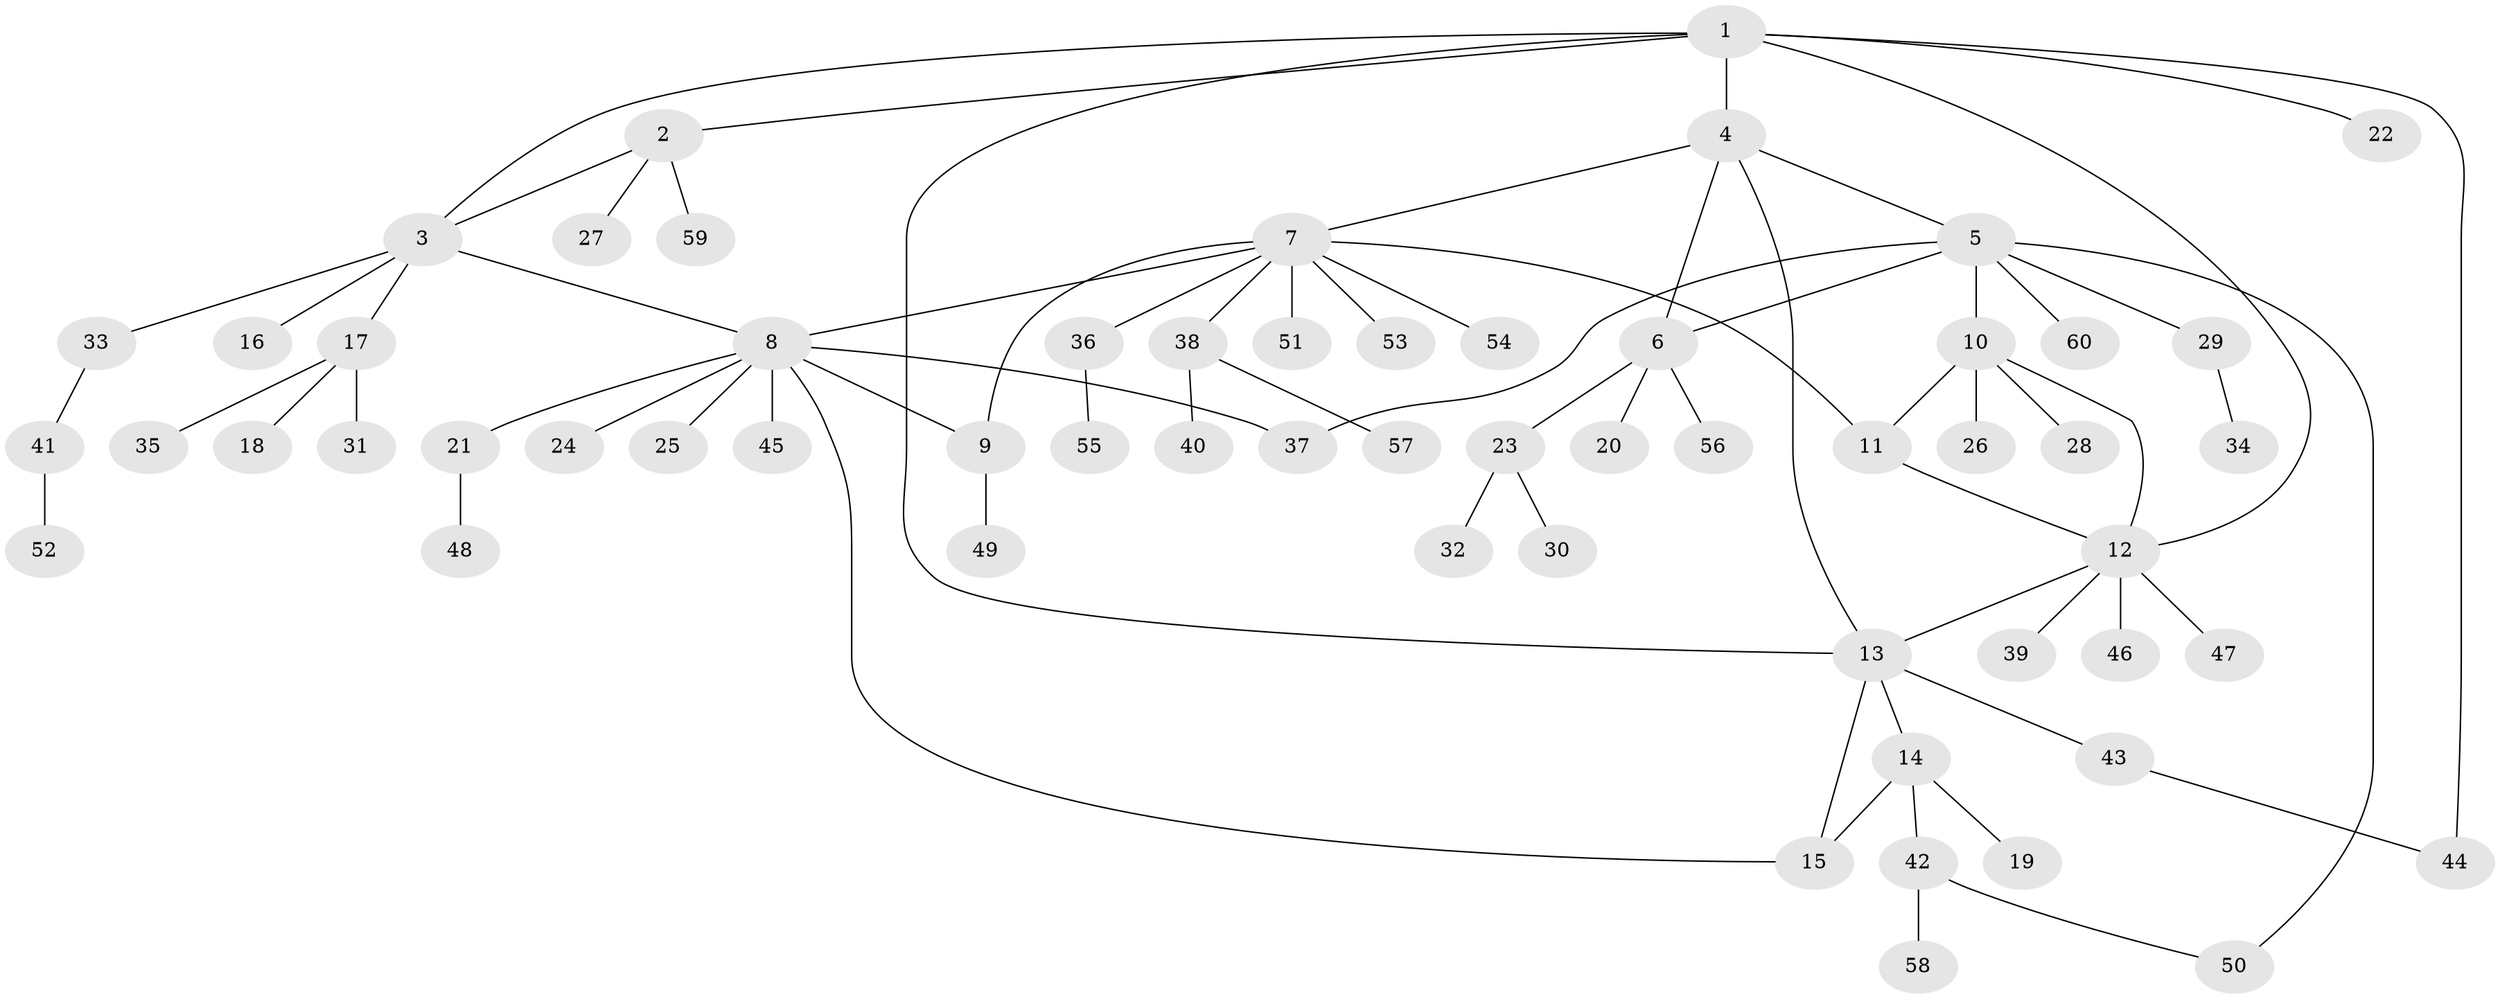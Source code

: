 // coarse degree distribution, {5: 0.023809523809523808, 3: 0.11904761904761904, 6: 0.047619047619047616, 8: 0.047619047619047616, 7: 0.023809523809523808, 4: 0.047619047619047616, 10: 0.023809523809523808, 2: 0.16666666666666666, 1: 0.5}
// Generated by graph-tools (version 1.1) at 2025/24/03/03/25 07:24:16]
// undirected, 60 vertices, 73 edges
graph export_dot {
graph [start="1"]
  node [color=gray90,style=filled];
  1;
  2;
  3;
  4;
  5;
  6;
  7;
  8;
  9;
  10;
  11;
  12;
  13;
  14;
  15;
  16;
  17;
  18;
  19;
  20;
  21;
  22;
  23;
  24;
  25;
  26;
  27;
  28;
  29;
  30;
  31;
  32;
  33;
  34;
  35;
  36;
  37;
  38;
  39;
  40;
  41;
  42;
  43;
  44;
  45;
  46;
  47;
  48;
  49;
  50;
  51;
  52;
  53;
  54;
  55;
  56;
  57;
  58;
  59;
  60;
  1 -- 2;
  1 -- 3;
  1 -- 4;
  1 -- 12;
  1 -- 13;
  1 -- 22;
  1 -- 44;
  2 -- 3;
  2 -- 27;
  2 -- 59;
  3 -- 8;
  3 -- 16;
  3 -- 17;
  3 -- 33;
  4 -- 5;
  4 -- 6;
  4 -- 7;
  4 -- 13;
  5 -- 6;
  5 -- 10;
  5 -- 29;
  5 -- 37;
  5 -- 50;
  5 -- 60;
  6 -- 20;
  6 -- 23;
  6 -- 56;
  7 -- 8;
  7 -- 9;
  7 -- 11;
  7 -- 36;
  7 -- 38;
  7 -- 51;
  7 -- 53;
  7 -- 54;
  8 -- 9;
  8 -- 15;
  8 -- 21;
  8 -- 24;
  8 -- 25;
  8 -- 37;
  8 -- 45;
  9 -- 49;
  10 -- 11;
  10 -- 12;
  10 -- 26;
  10 -- 28;
  11 -- 12;
  12 -- 13;
  12 -- 39;
  12 -- 46;
  12 -- 47;
  13 -- 14;
  13 -- 15;
  13 -- 43;
  14 -- 15;
  14 -- 19;
  14 -- 42;
  17 -- 18;
  17 -- 31;
  17 -- 35;
  21 -- 48;
  23 -- 30;
  23 -- 32;
  29 -- 34;
  33 -- 41;
  36 -- 55;
  38 -- 40;
  38 -- 57;
  41 -- 52;
  42 -- 50;
  42 -- 58;
  43 -- 44;
}
